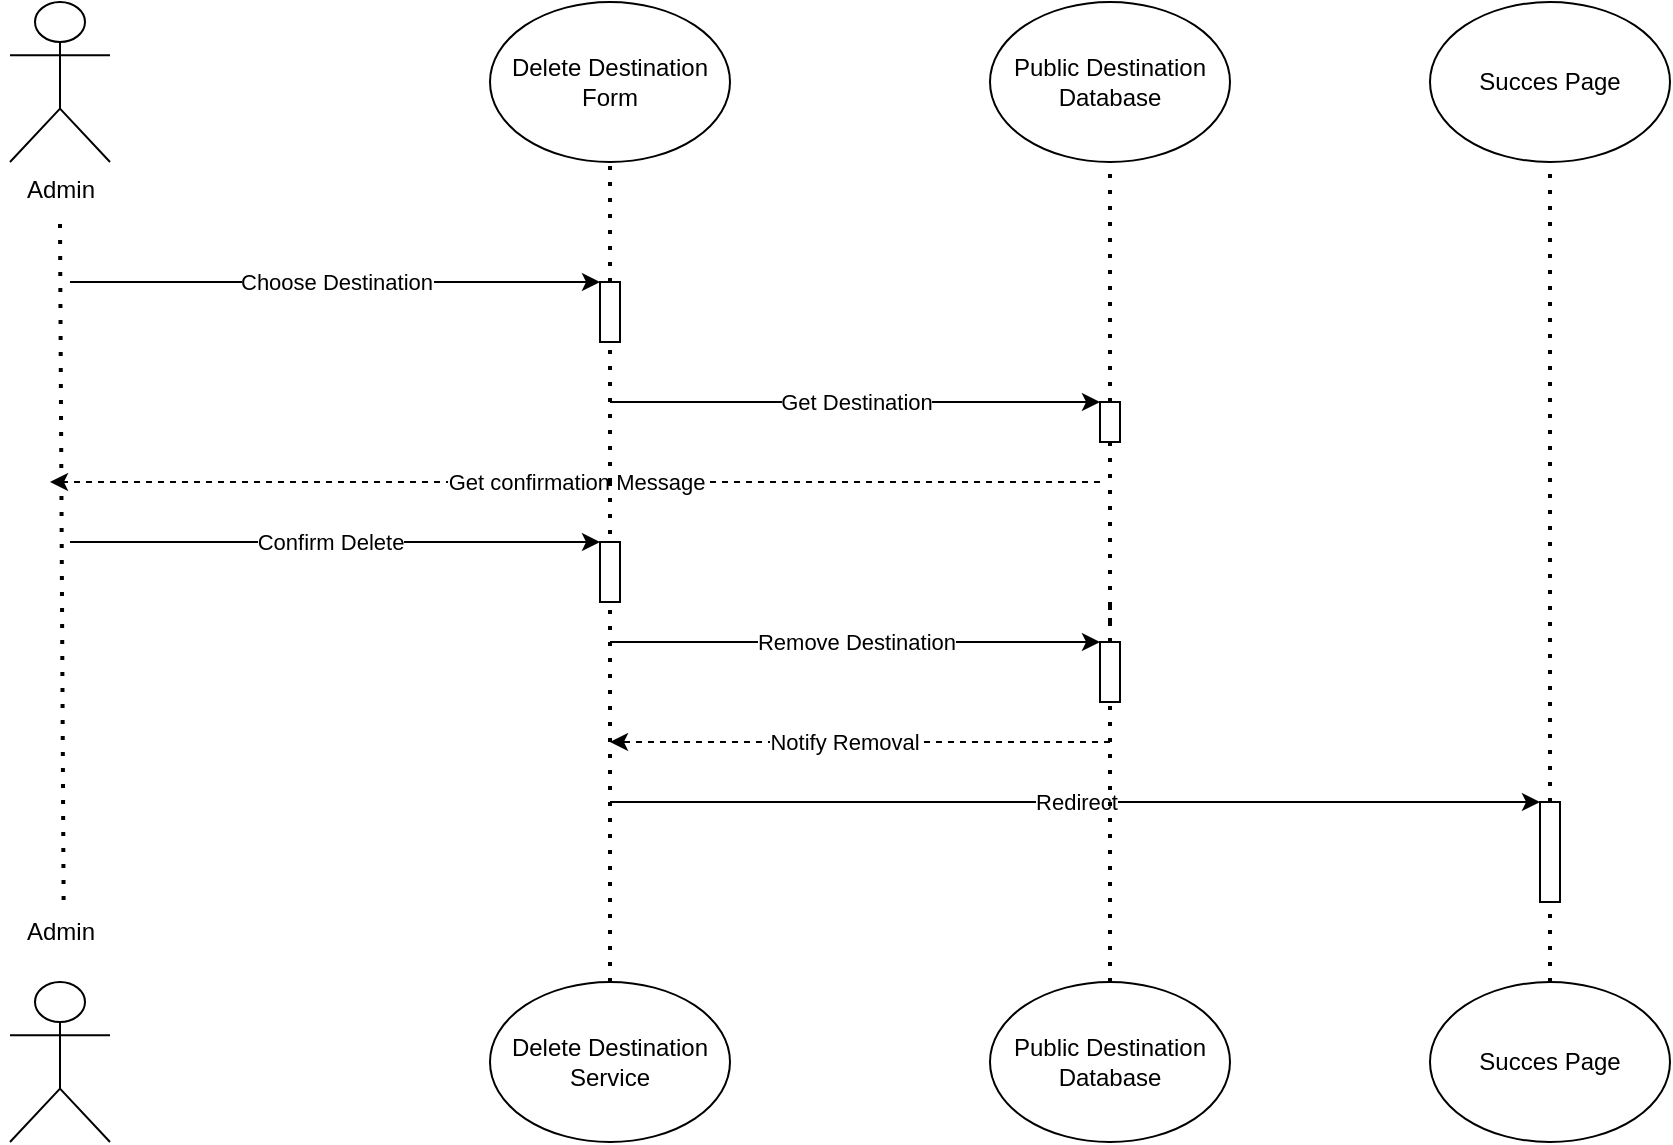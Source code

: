 <mxfile version="21.2.3" type="device">
  <diagram name="Page-1" id="2YBvvXClWsGukQMizWep">
    <mxGraphModel dx="1050" dy="573" grid="1" gridSize="10" guides="1" tooltips="1" connect="1" arrows="1" fold="1" page="1" pageScale="1" pageWidth="850" pageHeight="1100" math="0" shadow="0">
      <root>
        <mxCell id="0" />
        <mxCell id="1" parent="0" />
        <mxCell id="x0mA73BqfJQpElvtULqb-1" value="Admin&lt;br&gt;" style="shape=umlActor;verticalLabelPosition=bottom;verticalAlign=top;html=1;outlineConnect=0;" parent="1" vertex="1">
          <mxGeometry x="100" y="40" width="50" height="80" as="geometry" />
        </mxCell>
        <mxCell id="x0mA73BqfJQpElvtULqb-3" value="Public Destination&lt;br&gt;Database&lt;br&gt;" style="ellipse;whiteSpace=wrap;html=1;" parent="1" vertex="1">
          <mxGeometry x="590" y="40" width="120" height="80" as="geometry" />
        </mxCell>
        <mxCell id="x0mA73BqfJQpElvtULqb-5" value="" style="endArrow=none;dashed=1;html=1;dashPattern=1 3;strokeWidth=2;rounded=0;exitX=0.53;exitY=-0.033;exitDx=0;exitDy=0;exitPerimeter=0;" parent="1" source="x0mA73BqfJQpElvtULqb-7" edge="1">
          <mxGeometry width="50" height="50" relative="1" as="geometry">
            <mxPoint x="125" y="440" as="sourcePoint" />
            <mxPoint x="125" y="150" as="targetPoint" />
          </mxGeometry>
        </mxCell>
        <mxCell id="x0mA73BqfJQpElvtULqb-6" value="" style="endArrow=none;dashed=1;html=1;dashPattern=1 3;strokeWidth=2;rounded=0;entryX=0.5;entryY=1;entryDx=0;entryDy=0;exitX=0.5;exitY=0;exitDx=0;exitDy=0;" parent="1" source="x0mA73BqfJQpElvtULqb-58" target="x0mA73BqfJQpElvtULqb-3" edge="1">
          <mxGeometry width="50" height="50" relative="1" as="geometry">
            <mxPoint x="720" y="430" as="sourcePoint" />
            <mxPoint x="770" y="220" as="targetPoint" />
          </mxGeometry>
        </mxCell>
        <mxCell id="x0mA73BqfJQpElvtULqb-7" value="Admin" style="text;html=1;align=center;verticalAlign=middle;resizable=0;points=[];autosize=1;strokeColor=none;fillColor=none;" parent="1" vertex="1">
          <mxGeometry x="95" y="490" width="60" height="30" as="geometry" />
        </mxCell>
        <mxCell id="x0mA73BqfJQpElvtULqb-8" value="" style="shape=umlActor;verticalLabelPosition=bottom;verticalAlign=top;html=1;outlineConnect=0;" parent="1" vertex="1">
          <mxGeometry x="100" y="530" width="50" height="80" as="geometry" />
        </mxCell>
        <mxCell id="x0mA73BqfJQpElvtULqb-10" value="Public Destination&lt;br&gt;Database&lt;br&gt;" style="ellipse;whiteSpace=wrap;html=1;" parent="1" vertex="1">
          <mxGeometry x="590" y="530" width="120" height="80" as="geometry" />
        </mxCell>
        <mxCell id="x0mA73BqfJQpElvtULqb-30" value="Choose Destination" style="endArrow=classic;html=1;rounded=0;entryX=0;entryY=0;entryDx=0;entryDy=0;" parent="1" target="x0mA73BqfJQpElvtULqb-50" edge="1">
          <mxGeometry width="50" height="50" relative="1" as="geometry">
            <mxPoint x="130" y="180" as="sourcePoint" />
            <mxPoint x="270" y="180" as="targetPoint" />
          </mxGeometry>
        </mxCell>
        <mxCell id="x0mA73BqfJQpElvtULqb-32" value="Delete Destination Form" style="ellipse;whiteSpace=wrap;html=1;" parent="1" vertex="1">
          <mxGeometry x="340" y="40" width="120" height="80" as="geometry" />
        </mxCell>
        <mxCell id="x0mA73BqfJQpElvtULqb-33" value="" style="endArrow=none;dashed=1;html=1;dashPattern=1 3;strokeWidth=2;rounded=0;entryX=0.5;entryY=1;entryDx=0;entryDy=0;exitX=0.5;exitY=0;exitDx=0;exitDy=0;" parent="1" target="x0mA73BqfJQpElvtULqb-32" edge="1" source="x0mA73BqfJQpElvtULqb-50">
          <mxGeometry width="50" height="50" relative="1" as="geometry">
            <mxPoint x="570" y="530.0" as="sourcePoint" />
            <mxPoint x="460" y="260" as="targetPoint" />
          </mxGeometry>
        </mxCell>
        <mxCell id="x0mA73BqfJQpElvtULqb-38" value="Get Destination" style="endArrow=classic;html=1;rounded=0;entryX=0;entryY=0;entryDx=0;entryDy=0;" parent="1" target="x0mA73BqfJQpElvtULqb-58" edge="1">
          <mxGeometry width="50" height="50" relative="1" as="geometry">
            <mxPoint x="400" y="240" as="sourcePoint" />
            <mxPoint x="720" y="240" as="targetPoint" />
          </mxGeometry>
        </mxCell>
        <mxCell id="x0mA73BqfJQpElvtULqb-40" value="Delete Destination Service" style="ellipse;whiteSpace=wrap;html=1;" parent="1" vertex="1">
          <mxGeometry x="340" y="530" width="120" height="80" as="geometry" />
        </mxCell>
        <mxCell id="x0mA73BqfJQpElvtULqb-42" value="Get confirmation Message" style="endArrow=classic;html=1;rounded=0;dashed=1;" parent="1" edge="1">
          <mxGeometry width="50" height="50" relative="1" as="geometry">
            <mxPoint x="645" y="280" as="sourcePoint" />
            <mxPoint x="120" y="280" as="targetPoint" />
            <mxPoint as="offset" />
          </mxGeometry>
        </mxCell>
        <mxCell id="x0mA73BqfJQpElvtULqb-43" value="Confirm Delete" style="endArrow=classic;html=1;rounded=0;entryX=0;entryY=0;entryDx=0;entryDy=0;" parent="1" target="tu2oegFtNjlnArLriqSs-12" edge="1">
          <mxGeometry x="-0.02" width="50" height="50" relative="1" as="geometry">
            <mxPoint x="130" y="310" as="sourcePoint" />
            <mxPoint x="400" y="310" as="targetPoint" />
            <mxPoint as="offset" />
          </mxGeometry>
        </mxCell>
        <mxCell id="x0mA73BqfJQpElvtULqb-45" value="Succes Page" style="ellipse;whiteSpace=wrap;html=1;" parent="1" vertex="1">
          <mxGeometry x="810" y="40" width="120" height="80" as="geometry" />
        </mxCell>
        <mxCell id="x0mA73BqfJQpElvtULqb-46" value="" style="endArrow=none;dashed=1;html=1;dashPattern=1 3;strokeWidth=2;rounded=0;entryX=0.5;entryY=1;entryDx=0;entryDy=0;exitX=0.5;exitY=0;exitDx=0;exitDy=0;" parent="1" source="x0mA73BqfJQpElvtULqb-63" target="x0mA73BqfJQpElvtULqb-45" edge="1">
          <mxGeometry width="50" height="50" relative="1" as="geometry">
            <mxPoint x="870" y="430" as="sourcePoint" />
            <mxPoint x="920" y="220" as="targetPoint" />
          </mxGeometry>
        </mxCell>
        <mxCell id="x0mA73BqfJQpElvtULqb-47" value="Succes Page" style="ellipse;whiteSpace=wrap;html=1;" parent="1" vertex="1">
          <mxGeometry x="810" y="530" width="120" height="80" as="geometry" />
        </mxCell>
        <mxCell id="x0mA73BqfJQpElvtULqb-48" value="Notify Removal" style="endArrow=classic;html=1;rounded=0;dashed=1;" parent="1" edge="1">
          <mxGeometry x="0.067" width="50" height="50" relative="1" as="geometry">
            <mxPoint x="650" y="410" as="sourcePoint" />
            <mxPoint x="400" y="410" as="targetPoint" />
            <mxPoint as="offset" />
          </mxGeometry>
        </mxCell>
        <mxCell id="x0mA73BqfJQpElvtULqb-49" value="Redirect" style="endArrow=classic;html=1;rounded=0;entryX=0;entryY=0;entryDx=0;entryDy=0;" parent="1" target="x0mA73BqfJQpElvtULqb-63" edge="1">
          <mxGeometry width="50" height="50" relative="1" as="geometry">
            <mxPoint x="400" y="440" as="sourcePoint" />
            <mxPoint x="870" y="440" as="targetPoint" />
          </mxGeometry>
        </mxCell>
        <mxCell id="x0mA73BqfJQpElvtULqb-59" value="" style="endArrow=none;dashed=1;html=1;dashPattern=1 3;strokeWidth=2;rounded=0;entryX=0.5;entryY=1;entryDx=0;entryDy=0;" parent="1" target="x0mA73BqfJQpElvtULqb-58" edge="1">
          <mxGeometry width="50" height="50" relative="1" as="geometry">
            <mxPoint x="650" y="350" as="sourcePoint" />
            <mxPoint x="720" y="120" as="targetPoint" />
          </mxGeometry>
        </mxCell>
        <mxCell id="x0mA73BqfJQpElvtULqb-58" value="" style="rounded=0;whiteSpace=wrap;html=1;" parent="1" vertex="1">
          <mxGeometry x="645" y="240" width="10" height="20" as="geometry" />
        </mxCell>
        <mxCell id="x0mA73BqfJQpElvtULqb-62" value="" style="endArrow=none;dashed=1;html=1;dashPattern=1 3;strokeWidth=2;rounded=0;entryX=0.5;entryY=1;entryDx=0;entryDy=0;exitX=0.5;exitY=0;exitDx=0;exitDy=0;" parent="1" source="x0mA73BqfJQpElvtULqb-10" target="x0mA73BqfJQpElvtULqb-61" edge="1">
          <mxGeometry width="50" height="50" relative="1" as="geometry">
            <mxPoint x="720" y="530" as="sourcePoint" />
            <mxPoint x="720" y="260" as="targetPoint" />
          </mxGeometry>
        </mxCell>
        <mxCell id="x0mA73BqfJQpElvtULqb-61" value="" style="rounded=0;whiteSpace=wrap;html=1;" parent="1" vertex="1">
          <mxGeometry x="645" y="360" width="10" height="30" as="geometry" />
        </mxCell>
        <mxCell id="x0mA73BqfJQpElvtULqb-64" value="" style="endArrow=none;dashed=1;html=1;dashPattern=1 3;strokeWidth=2;rounded=0;entryX=0.5;entryY=1;entryDx=0;entryDy=0;exitX=0.5;exitY=0;exitDx=0;exitDy=0;" parent="1" source="x0mA73BqfJQpElvtULqb-47" target="x0mA73BqfJQpElvtULqb-63" edge="1">
          <mxGeometry width="50" height="50" relative="1" as="geometry">
            <mxPoint x="870" y="530" as="sourcePoint" />
            <mxPoint x="870" y="120" as="targetPoint" />
          </mxGeometry>
        </mxCell>
        <mxCell id="x0mA73BqfJQpElvtULqb-63" value="" style="rounded=0;whiteSpace=wrap;html=1;" parent="1" vertex="1">
          <mxGeometry x="865" y="440" width="10" height="50" as="geometry" />
        </mxCell>
        <mxCell id="tu2oegFtNjlnArLriqSs-3" value="" style="endArrow=none;dashed=1;html=1;dashPattern=1 3;strokeWidth=2;rounded=0;entryX=0.5;entryY=1;entryDx=0;entryDy=0;exitX=0.5;exitY=0;exitDx=0;exitDy=0;" edge="1" parent="1" source="x0mA73BqfJQpElvtULqb-40">
          <mxGeometry width="50" height="50" relative="1" as="geometry">
            <mxPoint x="570" y="530.0" as="sourcePoint" />
            <mxPoint x="400" y="280" as="targetPoint" />
            <Array as="points">
              <mxPoint x="400" y="500" />
            </Array>
          </mxGeometry>
        </mxCell>
        <mxCell id="tu2oegFtNjlnArLriqSs-5" value="" style="endArrow=none;dashed=1;html=1;dashPattern=1 3;strokeWidth=2;rounded=0;entryX=0.5;entryY=1;entryDx=0;entryDy=0;" edge="1" parent="1" target="x0mA73BqfJQpElvtULqb-50">
          <mxGeometry width="50" height="50" relative="1" as="geometry">
            <mxPoint x="400" y="280" as="sourcePoint" />
            <mxPoint x="400" y="120" as="targetPoint" />
          </mxGeometry>
        </mxCell>
        <mxCell id="x0mA73BqfJQpElvtULqb-50" value="" style="rounded=0;whiteSpace=wrap;html=1;" parent="1" vertex="1">
          <mxGeometry x="395" y="180" width="10" height="30" as="geometry" />
        </mxCell>
        <mxCell id="tu2oegFtNjlnArLriqSs-7" value="" style="endArrow=none;dashed=1;html=1;dashPattern=1 3;strokeWidth=2;rounded=0;entryX=0.5;entryY=1;entryDx=0;entryDy=0;exitX=0.5;exitY=0;exitDx=0;exitDy=0;" edge="1" parent="1" source="x0mA73BqfJQpElvtULqb-61">
          <mxGeometry width="50" height="50" relative="1" as="geometry">
            <mxPoint x="650" y="350" as="sourcePoint" />
            <mxPoint x="650" y="340" as="targetPoint" />
          </mxGeometry>
        </mxCell>
        <mxCell id="tu2oegFtNjlnArLriqSs-12" value="" style="rounded=0;whiteSpace=wrap;html=1;" vertex="1" parent="1">
          <mxGeometry x="395" y="310" width="10" height="30" as="geometry" />
        </mxCell>
        <mxCell id="tu2oegFtNjlnArLriqSs-15" value="Remove Destination" style="endArrow=classic;html=1;rounded=0;entryX=0;entryY=0;entryDx=0;entryDy=0;" edge="1" parent="1" target="x0mA73BqfJQpElvtULqb-61">
          <mxGeometry width="50" height="50" relative="1" as="geometry">
            <mxPoint x="400" y="360" as="sourcePoint" />
            <mxPoint x="640" y="360" as="targetPoint" />
          </mxGeometry>
        </mxCell>
      </root>
    </mxGraphModel>
  </diagram>
</mxfile>
